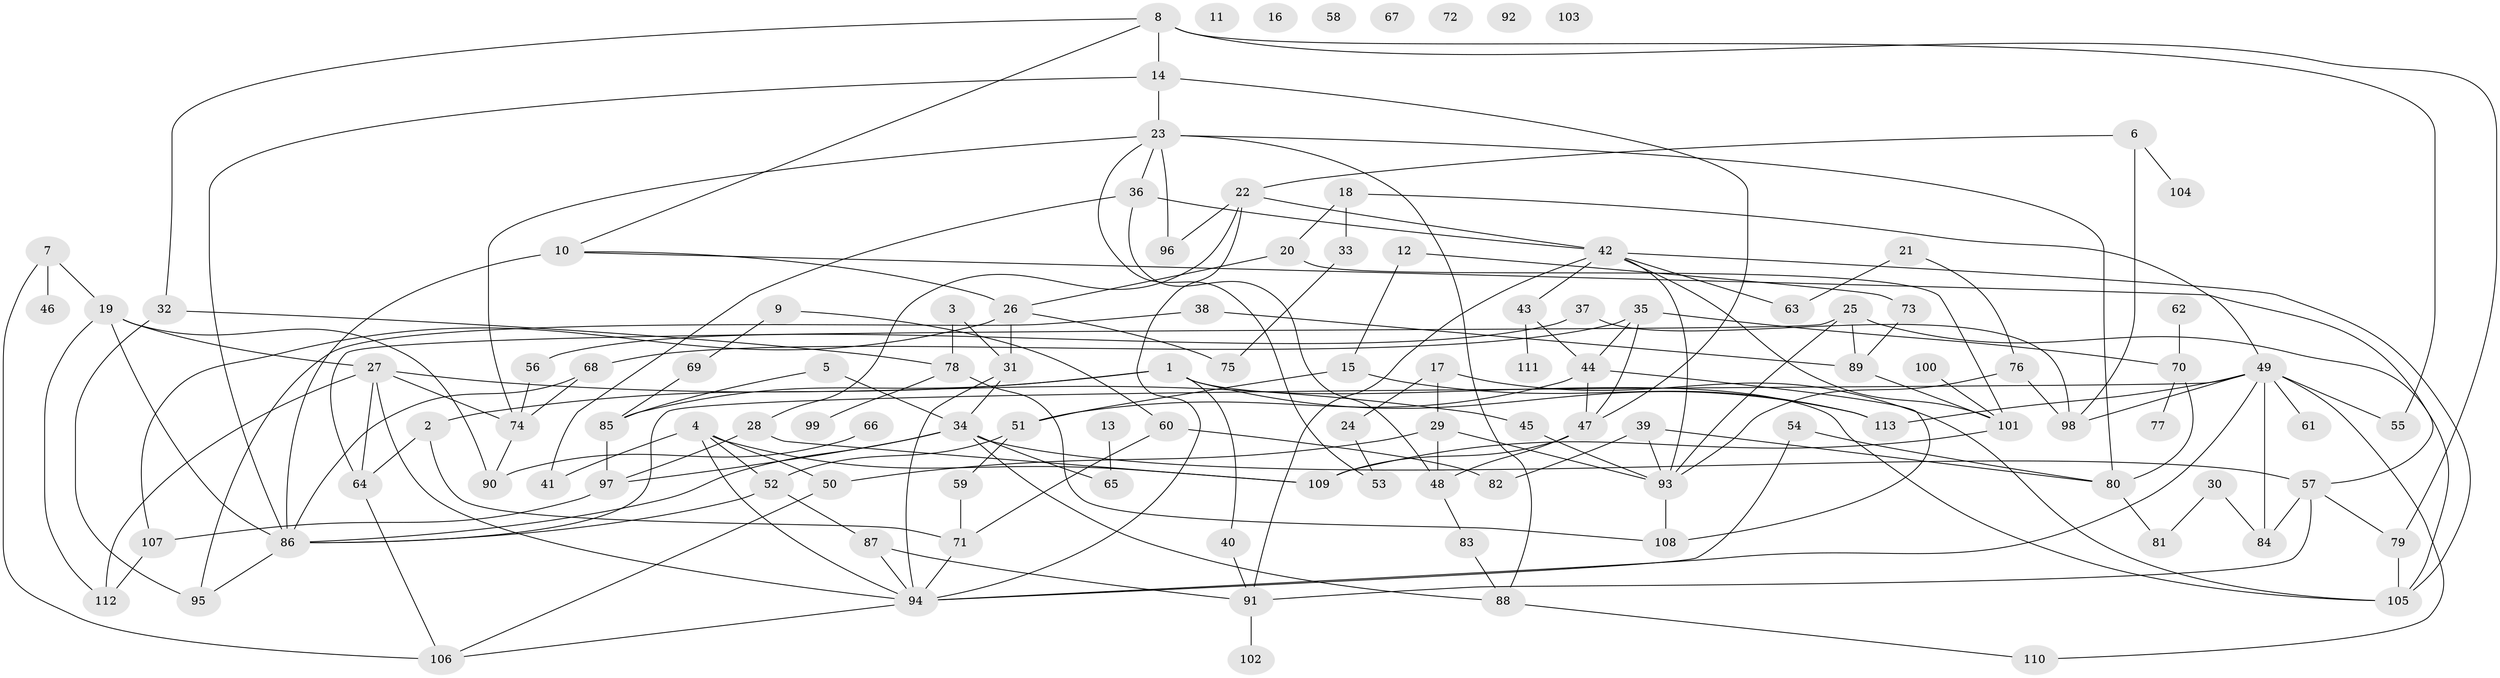 // Generated by graph-tools (version 1.1) at 2025/12/03/09/25 04:12:59]
// undirected, 113 vertices, 177 edges
graph export_dot {
graph [start="1"]
  node [color=gray90,style=filled];
  1;
  2;
  3;
  4;
  5;
  6;
  7;
  8;
  9;
  10;
  11;
  12;
  13;
  14;
  15;
  16;
  17;
  18;
  19;
  20;
  21;
  22;
  23;
  24;
  25;
  26;
  27;
  28;
  29;
  30;
  31;
  32;
  33;
  34;
  35;
  36;
  37;
  38;
  39;
  40;
  41;
  42;
  43;
  44;
  45;
  46;
  47;
  48;
  49;
  50;
  51;
  52;
  53;
  54;
  55;
  56;
  57;
  58;
  59;
  60;
  61;
  62;
  63;
  64;
  65;
  66;
  67;
  68;
  69;
  70;
  71;
  72;
  73;
  74;
  75;
  76;
  77;
  78;
  79;
  80;
  81;
  82;
  83;
  84;
  85;
  86;
  87;
  88;
  89;
  90;
  91;
  92;
  93;
  94;
  95;
  96;
  97;
  98;
  99;
  100;
  101;
  102;
  103;
  104;
  105;
  106;
  107;
  108;
  109;
  110;
  111;
  112;
  113;
  1 -- 2;
  1 -- 40;
  1 -- 85;
  1 -- 105;
  1 -- 113;
  2 -- 64;
  2 -- 71;
  3 -- 31;
  3 -- 78;
  4 -- 41;
  4 -- 50;
  4 -- 52;
  4 -- 94;
  4 -- 109;
  5 -- 34;
  5 -- 85;
  6 -- 22;
  6 -- 98;
  6 -- 104;
  7 -- 19;
  7 -- 46;
  7 -- 106;
  8 -- 10;
  8 -- 14;
  8 -- 32;
  8 -- 55;
  8 -- 79;
  9 -- 60;
  9 -- 69;
  10 -- 26;
  10 -- 57;
  10 -- 86;
  12 -- 15;
  12 -- 73;
  13 -- 65;
  14 -- 23;
  14 -- 47;
  14 -- 86;
  15 -- 51;
  15 -- 113;
  17 -- 24;
  17 -- 29;
  17 -- 105;
  18 -- 20;
  18 -- 33;
  18 -- 49;
  19 -- 27;
  19 -- 86;
  19 -- 90;
  19 -- 112;
  20 -- 26;
  20 -- 101;
  21 -- 63;
  21 -- 76;
  22 -- 28;
  22 -- 42;
  22 -- 94;
  22 -- 96;
  23 -- 36;
  23 -- 53;
  23 -- 74;
  23 -- 80;
  23 -- 88;
  23 -- 96;
  24 -- 53;
  25 -- 64;
  25 -- 89;
  25 -- 93;
  25 -- 105;
  26 -- 31;
  26 -- 75;
  26 -- 107;
  27 -- 45;
  27 -- 64;
  27 -- 74;
  27 -- 94;
  27 -- 112;
  28 -- 97;
  28 -- 109;
  29 -- 48;
  29 -- 50;
  29 -- 93;
  30 -- 81;
  30 -- 84;
  31 -- 34;
  31 -- 94;
  32 -- 78;
  32 -- 95;
  33 -- 75;
  34 -- 57;
  34 -- 65;
  34 -- 86;
  34 -- 88;
  34 -- 97;
  35 -- 44;
  35 -- 47;
  35 -- 68;
  35 -- 70;
  36 -- 41;
  36 -- 42;
  36 -- 48;
  37 -- 56;
  37 -- 98;
  38 -- 89;
  38 -- 95;
  39 -- 80;
  39 -- 82;
  39 -- 93;
  40 -- 91;
  42 -- 43;
  42 -- 63;
  42 -- 91;
  42 -- 93;
  42 -- 101;
  42 -- 105;
  43 -- 44;
  43 -- 111;
  44 -- 47;
  44 -- 51;
  44 -- 108;
  45 -- 93;
  47 -- 48;
  47 -- 109;
  48 -- 83;
  49 -- 55;
  49 -- 61;
  49 -- 84;
  49 -- 86;
  49 -- 94;
  49 -- 98;
  49 -- 110;
  49 -- 113;
  50 -- 106;
  51 -- 52;
  51 -- 59;
  52 -- 86;
  52 -- 87;
  54 -- 80;
  54 -- 94;
  56 -- 74;
  57 -- 79;
  57 -- 84;
  57 -- 91;
  59 -- 71;
  60 -- 71;
  60 -- 82;
  62 -- 70;
  64 -- 106;
  66 -- 90;
  68 -- 74;
  68 -- 86;
  69 -- 85;
  70 -- 77;
  70 -- 80;
  71 -- 94;
  73 -- 89;
  74 -- 90;
  76 -- 93;
  76 -- 98;
  78 -- 99;
  78 -- 108;
  79 -- 105;
  80 -- 81;
  83 -- 88;
  85 -- 97;
  86 -- 95;
  87 -- 91;
  87 -- 94;
  88 -- 110;
  89 -- 101;
  91 -- 102;
  93 -- 108;
  94 -- 106;
  97 -- 107;
  100 -- 101;
  101 -- 109;
  107 -- 112;
}
